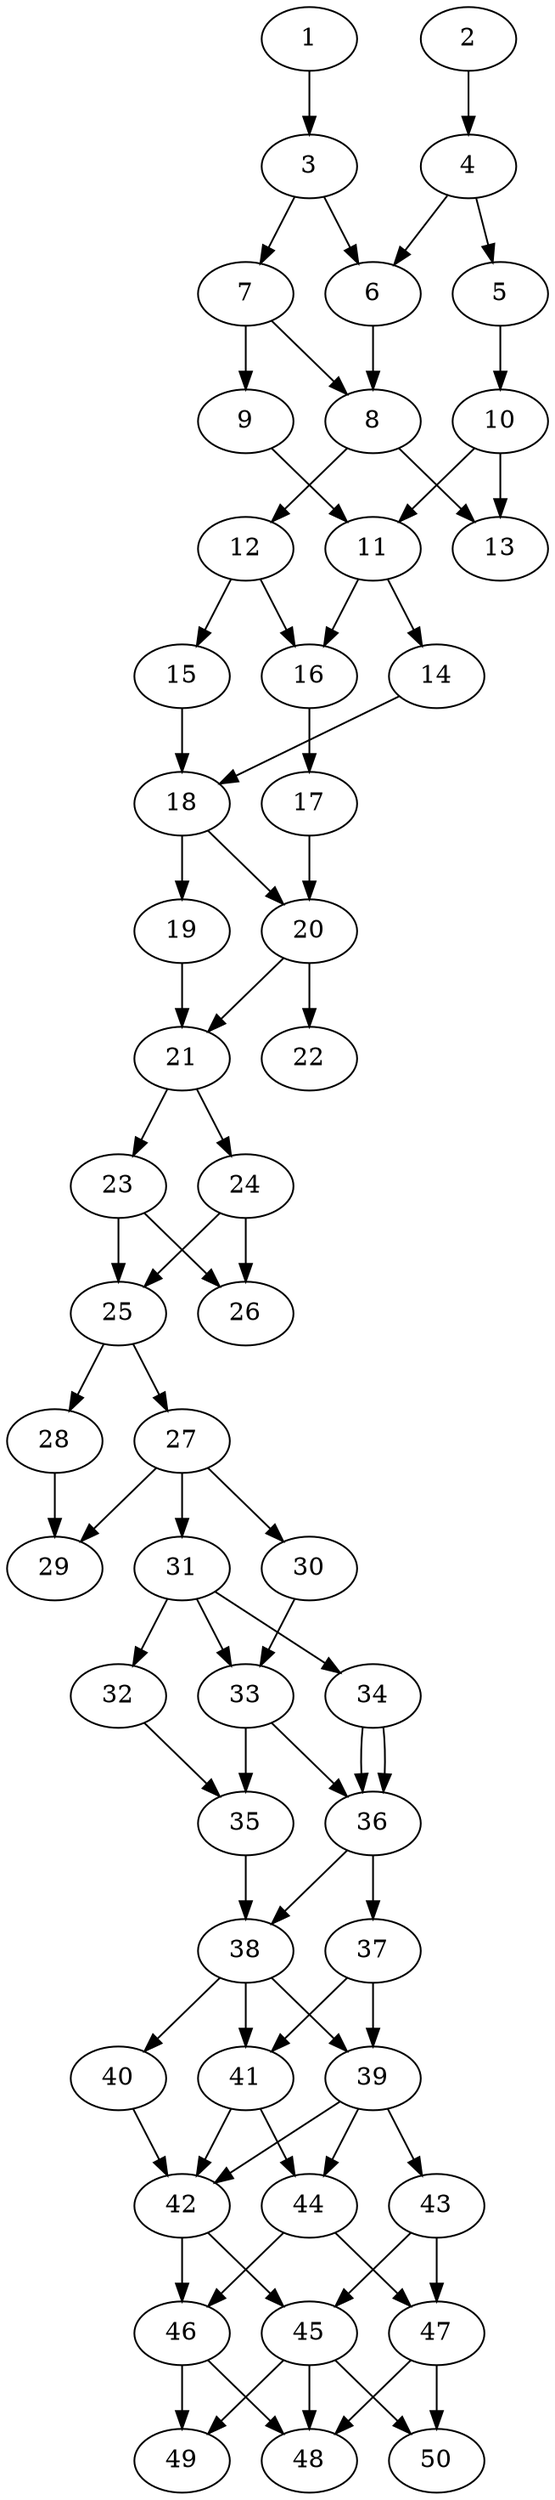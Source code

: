 // DAG automatically generated by daggen at Thu Oct  3 14:07:56 2019
// ./daggen --dot -n 50 --ccr 0.5 --fat 0.3 --regular 0.9 --density 0.7 --mindata 5242880 --maxdata 52428800 
digraph G {
  1 [size="70326272", alpha="0.15", expect_size="35163136"] 
  1 -> 3 [size ="35163136"]
  2 [size="76042240", alpha="0.02", expect_size="38021120"] 
  2 -> 4 [size ="38021120"]
  3 [size="100255744", alpha="0.19", expect_size="50127872"] 
  3 -> 6 [size ="50127872"]
  3 -> 7 [size ="50127872"]
  4 [size="50808832", alpha="0.03", expect_size="25404416"] 
  4 -> 5 [size ="25404416"]
  4 -> 6 [size ="25404416"]
  5 [size="82544640", alpha="0.01", expect_size="41272320"] 
  5 -> 10 [size ="41272320"]
  6 [size="45965312", alpha="0.07", expect_size="22982656"] 
  6 -> 8 [size ="22982656"]
  7 [size="75290624", alpha="0.12", expect_size="37645312"] 
  7 -> 8 [size ="37645312"]
  7 -> 9 [size ="37645312"]
  8 [size="94820352", alpha="0.05", expect_size="47410176"] 
  8 -> 12 [size ="47410176"]
  8 -> 13 [size ="47410176"]
  9 [size="69224448", alpha="0.11", expect_size="34612224"] 
  9 -> 11 [size ="34612224"]
  10 [size="36769792", alpha="0.07", expect_size="18384896"] 
  10 -> 11 [size ="18384896"]
  10 -> 13 [size ="18384896"]
  11 [size="30064640", alpha="0.14", expect_size="15032320"] 
  11 -> 14 [size ="15032320"]
  11 -> 16 [size ="15032320"]
  12 [size="101599232", alpha="0.16", expect_size="50799616"] 
  12 -> 15 [size ="50799616"]
  12 -> 16 [size ="50799616"]
  13 [size="18974720", alpha="0.16", expect_size="9487360"] 
  14 [size="12468224", alpha="0.13", expect_size="6234112"] 
  14 -> 18 [size ="6234112"]
  15 [size="28733440", alpha="0.05", expect_size="14366720"] 
  15 -> 18 [size ="14366720"]
  16 [size="31270912", alpha="0.14", expect_size="15635456"] 
  16 -> 17 [size ="15635456"]
  17 [size="64522240", alpha="0.04", expect_size="32261120"] 
  17 -> 20 [size ="32261120"]
  18 [size="28977152", alpha="0.14", expect_size="14488576"] 
  18 -> 19 [size ="14488576"]
  18 -> 20 [size ="14488576"]
  19 [size="53719040", alpha="0.10", expect_size="26859520"] 
  19 -> 21 [size ="26859520"]
  20 [size="103323648", alpha="0.01", expect_size="51661824"] 
  20 -> 21 [size ="51661824"]
  20 -> 22 [size ="51661824"]
  21 [size="41617408", alpha="0.06", expect_size="20808704"] 
  21 -> 23 [size ="20808704"]
  21 -> 24 [size ="20808704"]
  22 [size="15122432", alpha="0.04", expect_size="7561216"] 
  23 [size="90961920", alpha="0.01", expect_size="45480960"] 
  23 -> 25 [size ="45480960"]
  23 -> 26 [size ="45480960"]
  24 [size="74399744", alpha="0.06", expect_size="37199872"] 
  24 -> 25 [size ="37199872"]
  24 -> 26 [size ="37199872"]
  25 [size="42856448", alpha="0.07", expect_size="21428224"] 
  25 -> 27 [size ="21428224"]
  25 -> 28 [size ="21428224"]
  26 [size="65722368", alpha="0.15", expect_size="32861184"] 
  27 [size="35117056", alpha="0.18", expect_size="17558528"] 
  27 -> 29 [size ="17558528"]
  27 -> 30 [size ="17558528"]
  27 -> 31 [size ="17558528"]
  28 [size="52041728", alpha="0.18", expect_size="26020864"] 
  28 -> 29 [size ="26020864"]
  29 [size="24928256", alpha="0.10", expect_size="12464128"] 
  30 [size="72284160", alpha="0.08", expect_size="36142080"] 
  30 -> 33 [size ="36142080"]
  31 [size="79226880", alpha="0.10", expect_size="39613440"] 
  31 -> 32 [size ="39613440"]
  31 -> 33 [size ="39613440"]
  31 -> 34 [size ="39613440"]
  32 [size="11223040", alpha="0.12", expect_size="5611520"] 
  32 -> 35 [size ="5611520"]
  33 [size="28200960", alpha="0.15", expect_size="14100480"] 
  33 -> 35 [size ="14100480"]
  33 -> 36 [size ="14100480"]
  34 [size="31193088", alpha="0.18", expect_size="15596544"] 
  34 -> 36 [size ="15596544"]
  34 -> 36 [size ="15596544"]
  35 [size="60520448", alpha="0.06", expect_size="30260224"] 
  35 -> 38 [size ="30260224"]
  36 [size="93872128", alpha="0.18", expect_size="46936064"] 
  36 -> 37 [size ="46936064"]
  36 -> 38 [size ="46936064"]
  37 [size="72355840", alpha="0.01", expect_size="36177920"] 
  37 -> 39 [size ="36177920"]
  37 -> 41 [size ="36177920"]
  38 [size="60778496", alpha="0.09", expect_size="30389248"] 
  38 -> 39 [size ="30389248"]
  38 -> 40 [size ="30389248"]
  38 -> 41 [size ="30389248"]
  39 [size="49104896", alpha="0.05", expect_size="24552448"] 
  39 -> 42 [size ="24552448"]
  39 -> 43 [size ="24552448"]
  39 -> 44 [size ="24552448"]
  40 [size="96071680", alpha="0.01", expect_size="48035840"] 
  40 -> 42 [size ="48035840"]
  41 [size="39219200", alpha="0.04", expect_size="19609600"] 
  41 -> 42 [size ="19609600"]
  41 -> 44 [size ="19609600"]
  42 [size="86876160", alpha="0.08", expect_size="43438080"] 
  42 -> 45 [size ="43438080"]
  42 -> 46 [size ="43438080"]
  43 [size="47038464", alpha="0.09", expect_size="23519232"] 
  43 -> 45 [size ="23519232"]
  43 -> 47 [size ="23519232"]
  44 [size="22566912", alpha="0.03", expect_size="11283456"] 
  44 -> 46 [size ="11283456"]
  44 -> 47 [size ="11283456"]
  45 [size="15450112", alpha="0.04", expect_size="7725056"] 
  45 -> 48 [size ="7725056"]
  45 -> 49 [size ="7725056"]
  45 -> 50 [size ="7725056"]
  46 [size="43933696", alpha="0.17", expect_size="21966848"] 
  46 -> 48 [size ="21966848"]
  46 -> 49 [size ="21966848"]
  47 [size="34433024", alpha="0.15", expect_size="17216512"] 
  47 -> 48 [size ="17216512"]
  47 -> 50 [size ="17216512"]
  48 [size="40986624", alpha="0.02", expect_size="20493312"] 
  49 [size="82085888", alpha="0.12", expect_size="41042944"] 
  50 [size="12222464", alpha="0.15", expect_size="6111232"] 
}
